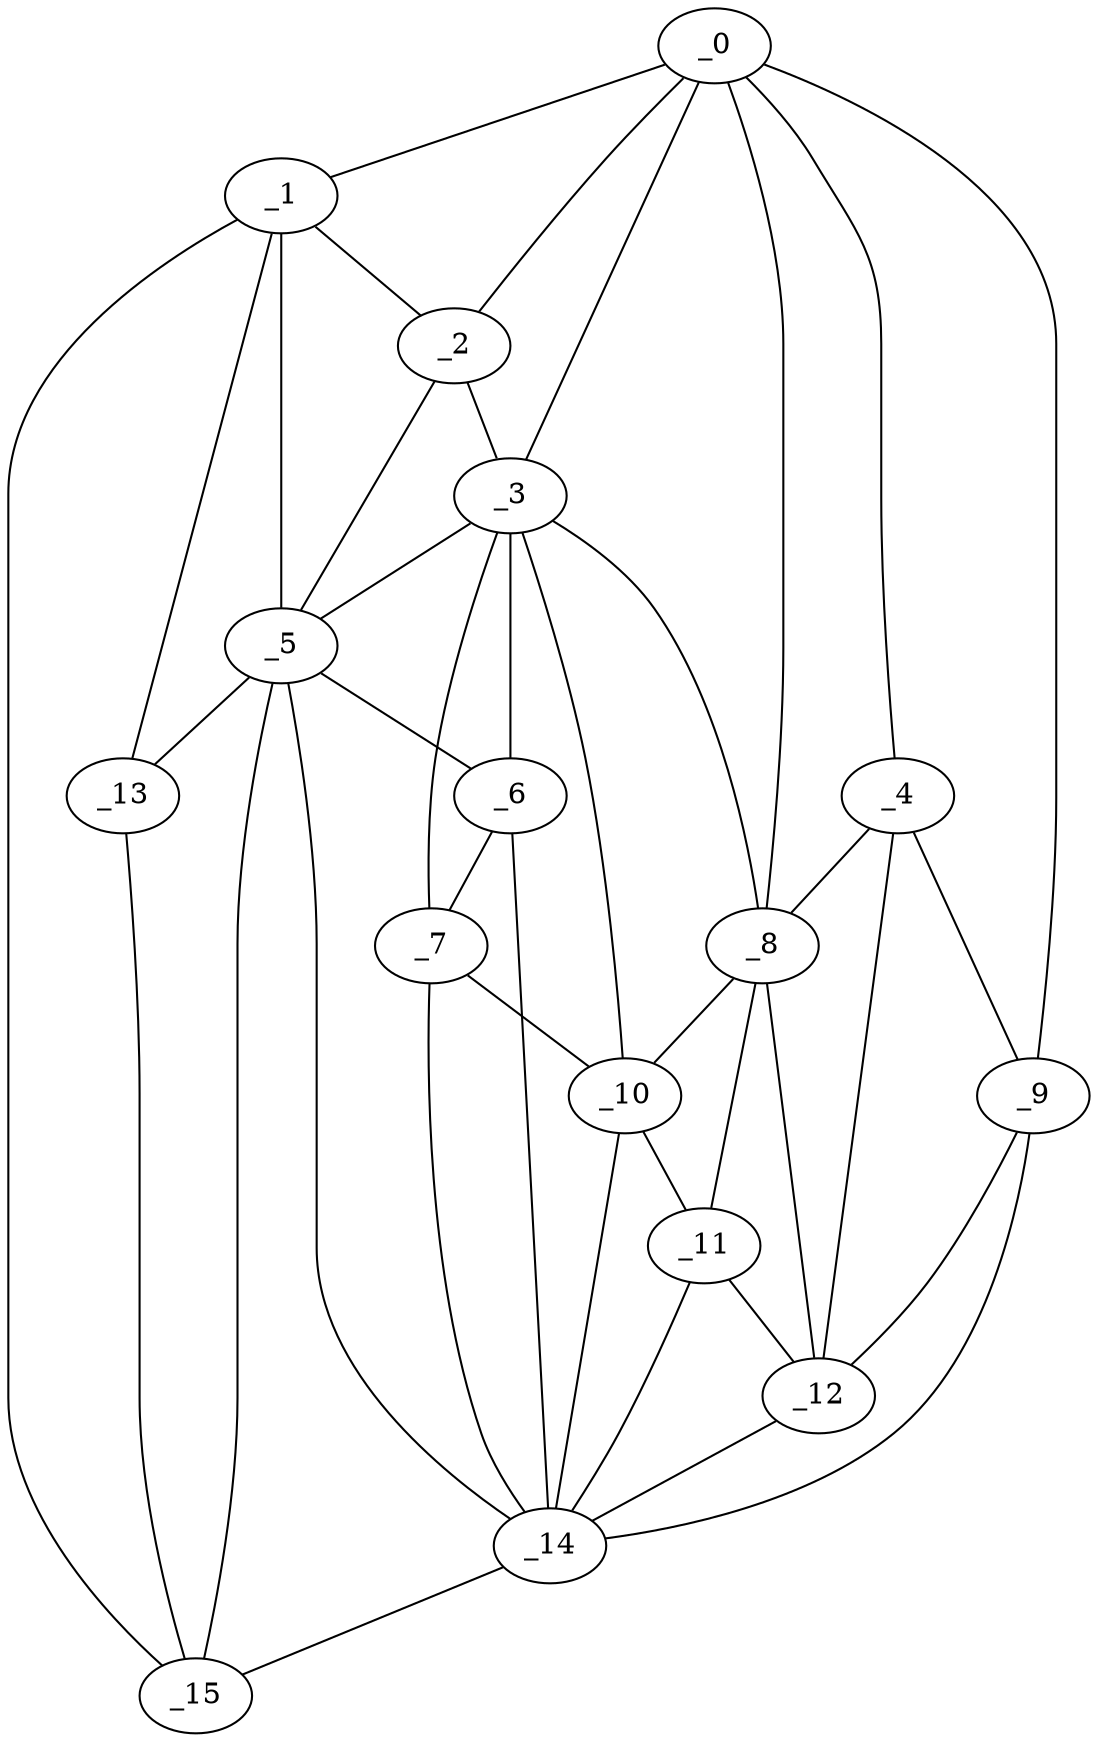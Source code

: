 graph "obj52__15.gxl" {
	_0	 [x=46,
		y=123];
	_1	 [x=49,
		y=5];
	_0 -- _1	 [valence=1];
	_2	 [x=53,
		y=31];
	_0 -- _2	 [valence=1];
	_3	 [x=62,
		y=46];
	_0 -- _3	 [valence=2];
	_4	 [x=65,
		y=121];
	_0 -- _4	 [valence=2];
	_8	 [x=80,
		y=91];
	_0 -- _8	 [valence=2];
	_9	 [x=81,
		y=125];
	_0 -- _9	 [valence=1];
	_1 -- _2	 [valence=2];
	_5	 [x=73,
		y=31];
	_1 -- _5	 [valence=1];
	_13	 [x=86,
		y=8];
	_1 -- _13	 [valence=1];
	_15	 [x=101,
		y=9];
	_1 -- _15	 [valence=1];
	_2 -- _3	 [valence=2];
	_2 -- _5	 [valence=1];
	_3 -- _5	 [valence=2];
	_6	 [x=73,
		y=42];
	_3 -- _6	 [valence=1];
	_7	 [x=77,
		y=55];
	_3 -- _7	 [valence=2];
	_3 -- _8	 [valence=2];
	_10	 [x=84,
		y=80];
	_3 -- _10	 [valence=2];
	_4 -- _8	 [valence=2];
	_4 -- _9	 [valence=2];
	_12	 [x=85,
		y=100];
	_4 -- _12	 [valence=2];
	_5 -- _6	 [valence=1];
	_5 -- _13	 [valence=2];
	_14	 [x=100,
		y=45];
	_5 -- _14	 [valence=2];
	_5 -- _15	 [valence=2];
	_6 -- _7	 [valence=2];
	_6 -- _14	 [valence=2];
	_7 -- _10	 [valence=2];
	_7 -- _14	 [valence=2];
	_8 -- _10	 [valence=2];
	_11	 [x=85,
		y=89];
	_8 -- _11	 [valence=2];
	_8 -- _12	 [valence=2];
	_9 -- _12	 [valence=1];
	_9 -- _14	 [valence=1];
	_10 -- _11	 [valence=1];
	_10 -- _14	 [valence=2];
	_11 -- _12	 [valence=2];
	_11 -- _14	 [valence=1];
	_12 -- _14	 [valence=2];
	_13 -- _15	 [valence=2];
	_14 -- _15	 [valence=1];
}
